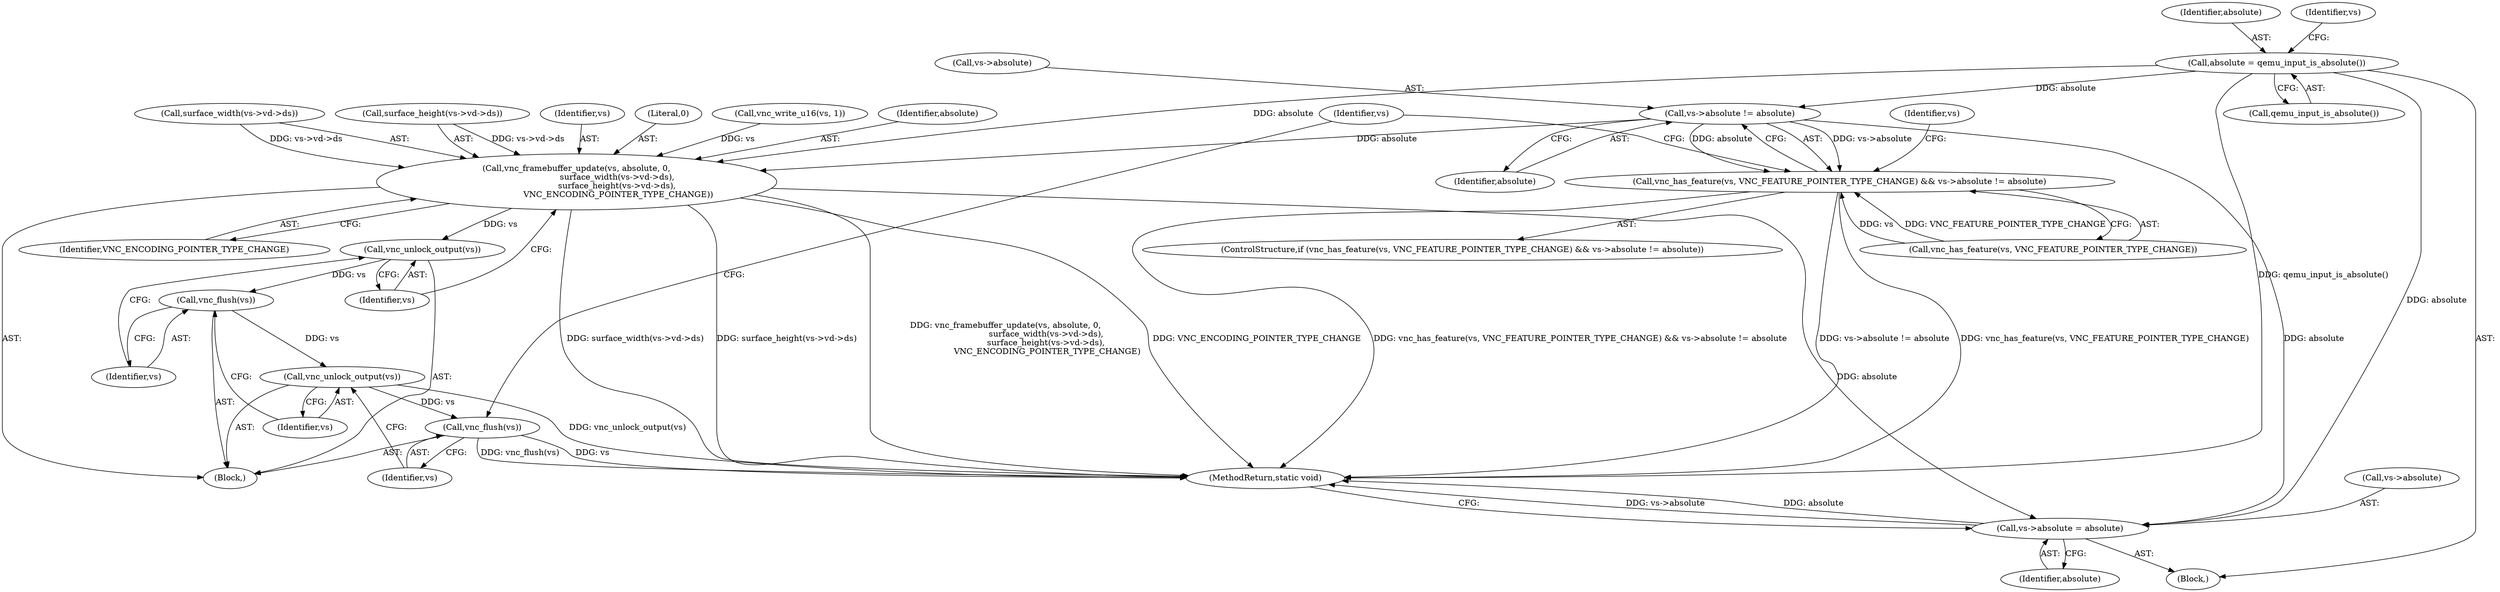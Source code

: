 digraph "0_qemu_bea60dd7679364493a0d7f5b54316c767cf894ef@pointer" {
"1000120" [label="(Call,vs->absolute != absolute)"];
"1000112" [label="(Call,absolute = qemu_input_is_absolute())"];
"1000116" [label="(Call,vnc_has_feature(vs, VNC_FEATURE_POINTER_TYPE_CHANGE) && vs->absolute != absolute)"];
"1000132" [label="(Call,vnc_framebuffer_update(vs, absolute, 0,\n                               surface_width(vs->vd->ds),\n                               surface_height(vs->vd->ds),\n                                VNC_ENCODING_POINTER_TYPE_CHANGE))"];
"1000149" [label="(Call,vnc_unlock_output(vs))"];
"1000151" [label="(Call,vnc_flush(vs))"];
"1000153" [label="(Call,vnc_unlock_output(vs))"];
"1000155" [label="(Call,vnc_flush(vs))"];
"1000157" [label="(Call,vs->absolute = absolute)"];
"1000116" [label="(Call,vnc_has_feature(vs, VNC_FEATURE_POINTER_TYPE_CHANGE) && vs->absolute != absolute)"];
"1000142" [label="(Call,surface_height(vs->vd->ds))"];
"1000117" [label="(Call,vnc_has_feature(vs, VNC_FEATURE_POINTER_TYPE_CHANGE))"];
"1000125" [label="(Block,)"];
"1000151" [label="(Call,vnc_flush(vs))"];
"1000114" [label="(Call,qemu_input_is_absolute())"];
"1000157" [label="(Call,vs->absolute = absolute)"];
"1000136" [label="(Call,surface_width(vs->vd->ds))"];
"1000120" [label="(Call,vs->absolute != absolute)"];
"1000115" [label="(ControlStructure,if (vnc_has_feature(vs, VNC_FEATURE_POINTER_TYPE_CHANGE) && vs->absolute != absolute))"];
"1000127" [label="(Identifier,vs)"];
"1000124" [label="(Identifier,absolute)"];
"1000133" [label="(Identifier,vs)"];
"1000113" [label="(Identifier,absolute)"];
"1000118" [label="(Identifier,vs)"];
"1000135" [label="(Literal,0)"];
"1000129" [label="(Call,vnc_write_u16(vs, 1))"];
"1000156" [label="(Identifier,vs)"];
"1000150" [label="(Identifier,vs)"];
"1000152" [label="(Identifier,vs)"];
"1000112" [label="(Call,absolute = qemu_input_is_absolute())"];
"1000159" [label="(Identifier,vs)"];
"1000149" [label="(Call,vnc_unlock_output(vs))"];
"1000161" [label="(Identifier,absolute)"];
"1000158" [label="(Call,vs->absolute)"];
"1000134" [label="(Identifier,absolute)"];
"1000148" [label="(Identifier,VNC_ENCODING_POINTER_TYPE_CHANGE)"];
"1000155" [label="(Call,vnc_flush(vs))"];
"1000103" [label="(Block,)"];
"1000162" [label="(MethodReturn,static void)"];
"1000154" [label="(Identifier,vs)"];
"1000132" [label="(Call,vnc_framebuffer_update(vs, absolute, 0,\n                               surface_width(vs->vd->ds),\n                               surface_height(vs->vd->ds),\n                                VNC_ENCODING_POINTER_TYPE_CHANGE))"];
"1000153" [label="(Call,vnc_unlock_output(vs))"];
"1000121" [label="(Call,vs->absolute)"];
"1000120" -> "1000116"  [label="AST: "];
"1000120" -> "1000124"  [label="CFG: "];
"1000121" -> "1000120"  [label="AST: "];
"1000124" -> "1000120"  [label="AST: "];
"1000116" -> "1000120"  [label="CFG: "];
"1000120" -> "1000116"  [label="DDG: vs->absolute"];
"1000120" -> "1000116"  [label="DDG: absolute"];
"1000112" -> "1000120"  [label="DDG: absolute"];
"1000120" -> "1000132"  [label="DDG: absolute"];
"1000120" -> "1000157"  [label="DDG: absolute"];
"1000112" -> "1000103"  [label="AST: "];
"1000112" -> "1000114"  [label="CFG: "];
"1000113" -> "1000112"  [label="AST: "];
"1000114" -> "1000112"  [label="AST: "];
"1000118" -> "1000112"  [label="CFG: "];
"1000112" -> "1000162"  [label="DDG: qemu_input_is_absolute()"];
"1000112" -> "1000132"  [label="DDG: absolute"];
"1000112" -> "1000157"  [label="DDG: absolute"];
"1000116" -> "1000115"  [label="AST: "];
"1000116" -> "1000117"  [label="CFG: "];
"1000117" -> "1000116"  [label="AST: "];
"1000127" -> "1000116"  [label="CFG: "];
"1000159" -> "1000116"  [label="CFG: "];
"1000116" -> "1000162"  [label="DDG: vnc_has_feature(vs, VNC_FEATURE_POINTER_TYPE_CHANGE)"];
"1000116" -> "1000162"  [label="DDG: vs->absolute != absolute"];
"1000116" -> "1000162"  [label="DDG: vnc_has_feature(vs, VNC_FEATURE_POINTER_TYPE_CHANGE) && vs->absolute != absolute"];
"1000117" -> "1000116"  [label="DDG: vs"];
"1000117" -> "1000116"  [label="DDG: VNC_FEATURE_POINTER_TYPE_CHANGE"];
"1000132" -> "1000125"  [label="AST: "];
"1000132" -> "1000148"  [label="CFG: "];
"1000133" -> "1000132"  [label="AST: "];
"1000134" -> "1000132"  [label="AST: "];
"1000135" -> "1000132"  [label="AST: "];
"1000136" -> "1000132"  [label="AST: "];
"1000142" -> "1000132"  [label="AST: "];
"1000148" -> "1000132"  [label="AST: "];
"1000150" -> "1000132"  [label="CFG: "];
"1000132" -> "1000162"  [label="DDG: surface_height(vs->vd->ds)"];
"1000132" -> "1000162"  [label="DDG: vnc_framebuffer_update(vs, absolute, 0,\n                               surface_width(vs->vd->ds),\n                               surface_height(vs->vd->ds),\n                                VNC_ENCODING_POINTER_TYPE_CHANGE)"];
"1000132" -> "1000162"  [label="DDG: VNC_ENCODING_POINTER_TYPE_CHANGE"];
"1000132" -> "1000162"  [label="DDG: surface_width(vs->vd->ds)"];
"1000129" -> "1000132"  [label="DDG: vs"];
"1000136" -> "1000132"  [label="DDG: vs->vd->ds"];
"1000142" -> "1000132"  [label="DDG: vs->vd->ds"];
"1000132" -> "1000149"  [label="DDG: vs"];
"1000132" -> "1000157"  [label="DDG: absolute"];
"1000149" -> "1000125"  [label="AST: "];
"1000149" -> "1000150"  [label="CFG: "];
"1000150" -> "1000149"  [label="AST: "];
"1000152" -> "1000149"  [label="CFG: "];
"1000149" -> "1000151"  [label="DDG: vs"];
"1000151" -> "1000125"  [label="AST: "];
"1000151" -> "1000152"  [label="CFG: "];
"1000152" -> "1000151"  [label="AST: "];
"1000154" -> "1000151"  [label="CFG: "];
"1000151" -> "1000153"  [label="DDG: vs"];
"1000153" -> "1000125"  [label="AST: "];
"1000153" -> "1000154"  [label="CFG: "];
"1000154" -> "1000153"  [label="AST: "];
"1000156" -> "1000153"  [label="CFG: "];
"1000153" -> "1000162"  [label="DDG: vnc_unlock_output(vs)"];
"1000153" -> "1000155"  [label="DDG: vs"];
"1000155" -> "1000125"  [label="AST: "];
"1000155" -> "1000156"  [label="CFG: "];
"1000156" -> "1000155"  [label="AST: "];
"1000159" -> "1000155"  [label="CFG: "];
"1000155" -> "1000162"  [label="DDG: vs"];
"1000155" -> "1000162"  [label="DDG: vnc_flush(vs)"];
"1000157" -> "1000103"  [label="AST: "];
"1000157" -> "1000161"  [label="CFG: "];
"1000158" -> "1000157"  [label="AST: "];
"1000161" -> "1000157"  [label="AST: "];
"1000162" -> "1000157"  [label="CFG: "];
"1000157" -> "1000162"  [label="DDG: vs->absolute"];
"1000157" -> "1000162"  [label="DDG: absolute"];
}
